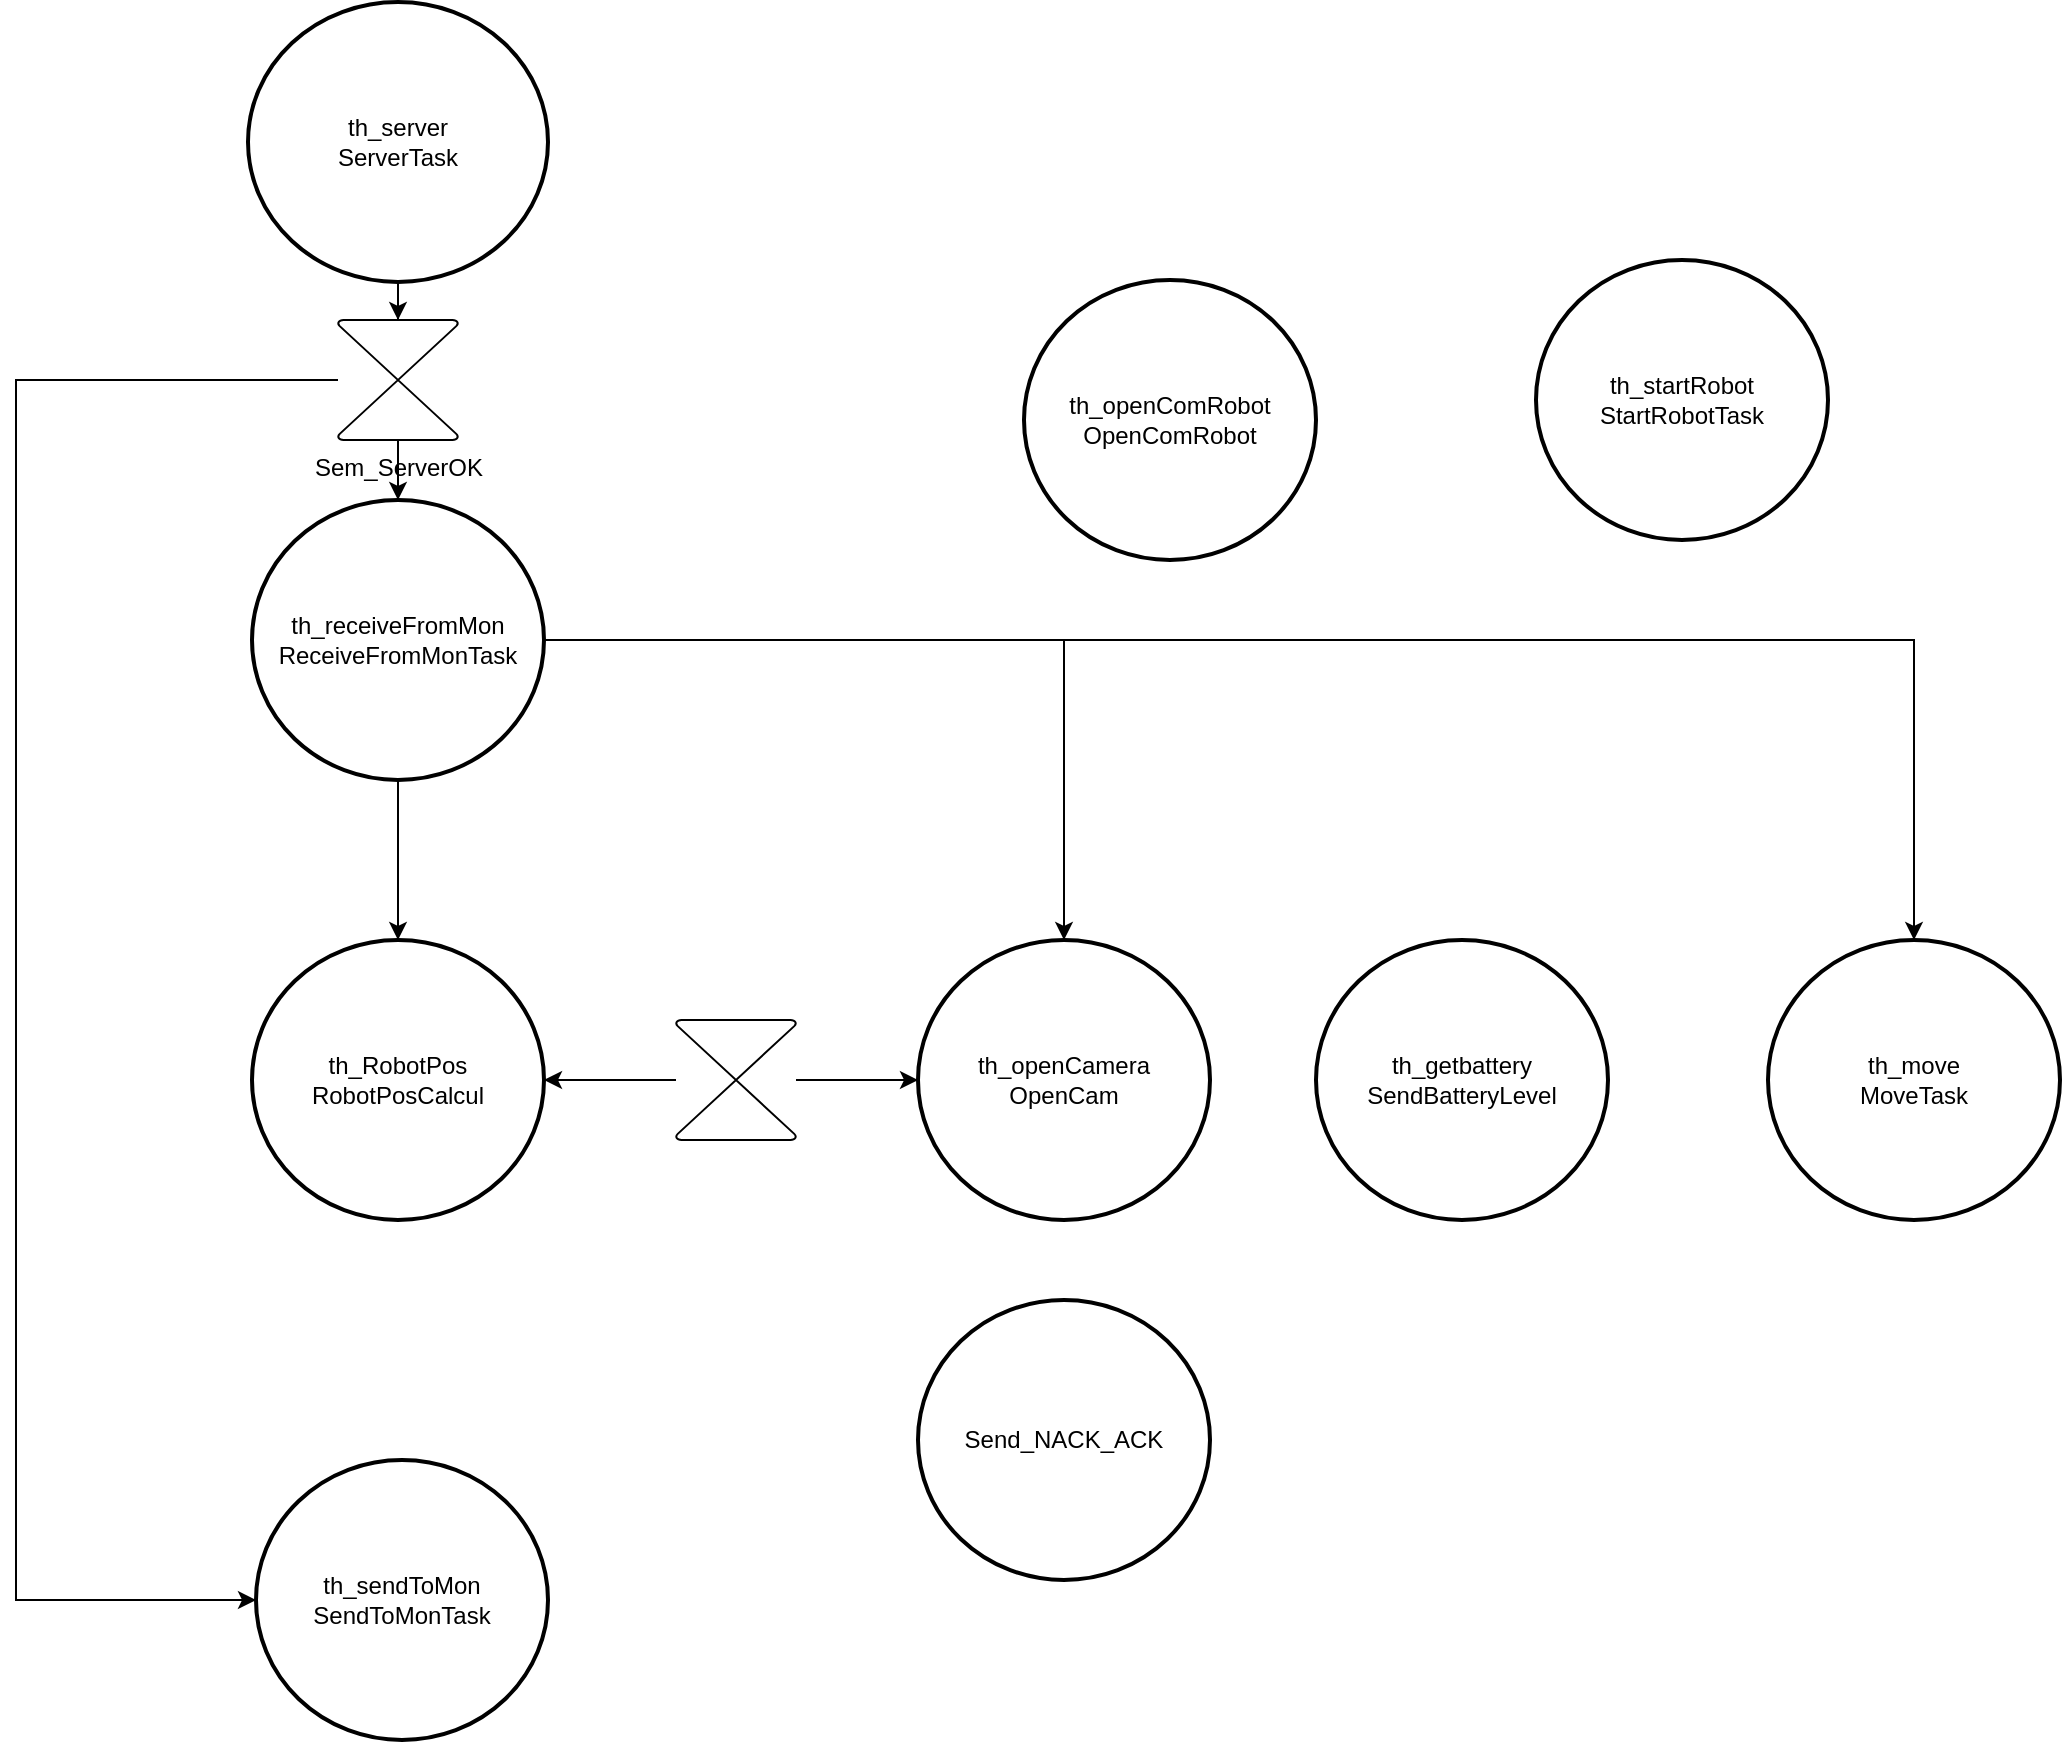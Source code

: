 <mxfile version="26.2.9">
  <diagram name="Page-1" id="iRX-Zw3rXRFVKdlmw2_z">
    <mxGraphModel dx="1190" dy="1812" grid="1" gridSize="10" guides="1" tooltips="1" connect="1" arrows="1" fold="1" page="1" pageScale="1" pageWidth="827" pageHeight="1169" math="0" shadow="0">
      <root>
        <mxCell id="0" />
        <mxCell id="1" parent="0" />
        <mxCell id="-x2ui8f0OP5rvinT5ZCn-2" value="&lt;div&gt;&lt;div&gt;th_sendToMon&lt;/div&gt;&lt;/div&gt;&lt;div&gt;SendToMonTask&lt;/div&gt;" style="strokeWidth=2;html=1;shape=mxgraph.flowchart.start_2;whiteSpace=wrap;" vertex="1" parent="1">
          <mxGeometry x="350" y="580" width="146" height="140" as="geometry" />
        </mxCell>
        <mxCell id="-x2ui8f0OP5rvinT5ZCn-36" style="edgeStyle=orthogonalEdgeStyle;rounded=0;orthogonalLoop=1;jettySize=auto;html=1;" edge="1" parent="1" source="-x2ui8f0OP5rvinT5ZCn-3" target="-x2ui8f0OP5rvinT5ZCn-14">
          <mxGeometry relative="1" as="geometry" />
        </mxCell>
        <mxCell id="-x2ui8f0OP5rvinT5ZCn-3" value="th_receiveFromMon&lt;br&gt;&lt;div&gt;ReceiveFromMonTask&lt;/div&gt;" style="strokeWidth=2;html=1;shape=mxgraph.flowchart.start_2;whiteSpace=wrap;" vertex="1" parent="1">
          <mxGeometry x="348" y="100" width="146" height="140" as="geometry" />
        </mxCell>
        <mxCell id="-x2ui8f0OP5rvinT5ZCn-5" value="th_openComRobot&lt;br&gt;&lt;div&gt;OpenComRobot&lt;/div&gt;" style="strokeWidth=2;html=1;shape=mxgraph.flowchart.start_2;whiteSpace=wrap;" vertex="1" parent="1">
          <mxGeometry x="734" y="-10" width="146" height="140" as="geometry" />
        </mxCell>
        <mxCell id="-x2ui8f0OP5rvinT5ZCn-42" value="" style="edgeStyle=orthogonalEdgeStyle;rounded=0;orthogonalLoop=1;jettySize=auto;html=1;" edge="1" parent="1" source="-x2ui8f0OP5rvinT5ZCn-1" target="-x2ui8f0OP5rvinT5ZCn-41">
          <mxGeometry relative="1" as="geometry" />
        </mxCell>
        <mxCell id="-x2ui8f0OP5rvinT5ZCn-1" value="th_server&lt;br&gt;&lt;div&gt;ServerTask&lt;/div&gt;" style="strokeWidth=2;html=1;shape=mxgraph.flowchart.start_2;whiteSpace=wrap;" vertex="1" parent="1">
          <mxGeometry x="346" y="-149" width="150" height="140" as="geometry" />
        </mxCell>
        <mxCell id="-x2ui8f0OP5rvinT5ZCn-8" value="&lt;div&gt;th_startRobot&lt;br&gt;&lt;/div&gt;&lt;div&gt;StartRobotTask&lt;/div&gt;" style="strokeWidth=2;html=1;shape=mxgraph.flowchart.start_2;whiteSpace=wrap;" vertex="1" parent="1">
          <mxGeometry x="990" y="-20" width="146" height="140" as="geometry" />
        </mxCell>
        <mxCell id="-x2ui8f0OP5rvinT5ZCn-10" value="&lt;div&gt;th_move&lt;br&gt;&lt;/div&gt;&lt;div&gt;MoveTask&lt;/div&gt;" style="strokeWidth=2;html=1;shape=mxgraph.flowchart.start_2;whiteSpace=wrap;" vertex="1" parent="1">
          <mxGeometry x="1106" y="320" width="146" height="140" as="geometry" />
        </mxCell>
        <mxCell id="-x2ui8f0OP5rvinT5ZCn-12" value="th_getbattery&lt;br&gt;&lt;div&gt;SendBatteryLevel&lt;/div&gt;" style="strokeWidth=2;html=1;shape=mxgraph.flowchart.start_2;whiteSpace=wrap;" vertex="1" parent="1">
          <mxGeometry x="880" y="320" width="146" height="140" as="geometry" />
        </mxCell>
        <mxCell id="-x2ui8f0OP5rvinT5ZCn-14" value="th_openCamera&lt;br&gt;&lt;div&gt;OpenCam&lt;/div&gt;" style="strokeWidth=2;html=1;shape=mxgraph.flowchart.start_2;whiteSpace=wrap;" vertex="1" parent="1">
          <mxGeometry x="681" y="320" width="146" height="140" as="geometry" />
        </mxCell>
        <mxCell id="-x2ui8f0OP5rvinT5ZCn-16" value="th_RobotPos&lt;br&gt;&lt;div&gt;RobotPosCalcul&lt;/div&gt;" style="strokeWidth=2;html=1;shape=mxgraph.flowchart.start_2;whiteSpace=wrap;" vertex="1" parent="1">
          <mxGeometry x="348" y="320" width="146" height="140" as="geometry" />
        </mxCell>
        <mxCell id="-x2ui8f0OP5rvinT5ZCn-18" value="Send_NACK_ACK" style="strokeWidth=2;html=1;shape=mxgraph.flowchart.start_2;whiteSpace=wrap;" vertex="1" parent="1">
          <mxGeometry x="681" y="500" width="146" height="140" as="geometry" />
        </mxCell>
        <mxCell id="-x2ui8f0OP5rvinT5ZCn-35" value="" style="edgeStyle=orthogonalEdgeStyle;rounded=0;orthogonalLoop=1;jettySize=auto;html=1;" edge="1" parent="1" source="-x2ui8f0OP5rvinT5ZCn-24" target="-x2ui8f0OP5rvinT5ZCn-16">
          <mxGeometry relative="1" as="geometry" />
        </mxCell>
        <mxCell id="-x2ui8f0OP5rvinT5ZCn-24" value="" style="verticalLabelPosition=bottom;verticalAlign=top;html=1;shape=mxgraph.flowchart.collate;" vertex="1" parent="1">
          <mxGeometry x="560" y="360" width="60" height="60" as="geometry" />
        </mxCell>
        <mxCell id="-x2ui8f0OP5rvinT5ZCn-30" style="edgeStyle=orthogonalEdgeStyle;rounded=0;orthogonalLoop=1;jettySize=auto;html=1;" edge="1" parent="1" source="-x2ui8f0OP5rvinT5ZCn-24" target="-x2ui8f0OP5rvinT5ZCn-14">
          <mxGeometry relative="1" as="geometry" />
        </mxCell>
        <mxCell id="-x2ui8f0OP5rvinT5ZCn-31" style="edgeStyle=orthogonalEdgeStyle;rounded=0;orthogonalLoop=1;jettySize=auto;html=1;entryX=0.5;entryY=0;entryDx=0;entryDy=0;entryPerimeter=0;" edge="1" parent="1" source="-x2ui8f0OP5rvinT5ZCn-3" target="-x2ui8f0OP5rvinT5ZCn-16">
          <mxGeometry relative="1" as="geometry" />
        </mxCell>
        <mxCell id="-x2ui8f0OP5rvinT5ZCn-37" style="edgeStyle=orthogonalEdgeStyle;rounded=0;orthogonalLoop=1;jettySize=auto;html=1;entryX=0.5;entryY=0;entryDx=0;entryDy=0;entryPerimeter=0;" edge="1" parent="1" source="-x2ui8f0OP5rvinT5ZCn-3" target="-x2ui8f0OP5rvinT5ZCn-10">
          <mxGeometry relative="1" as="geometry" />
        </mxCell>
        <mxCell id="-x2ui8f0OP5rvinT5ZCn-43" value="" style="edgeStyle=orthogonalEdgeStyle;rounded=0;orthogonalLoop=1;jettySize=auto;html=1;" edge="1" parent="1" source="-x2ui8f0OP5rvinT5ZCn-41" target="-x2ui8f0OP5rvinT5ZCn-3">
          <mxGeometry relative="1" as="geometry" />
        </mxCell>
        <mxCell id="-x2ui8f0OP5rvinT5ZCn-44" style="edgeStyle=orthogonalEdgeStyle;rounded=0;orthogonalLoop=1;jettySize=auto;html=1;entryX=0;entryY=0.5;entryDx=0;entryDy=0;entryPerimeter=0;" edge="1" parent="1" source="-x2ui8f0OP5rvinT5ZCn-41" target="-x2ui8f0OP5rvinT5ZCn-2">
          <mxGeometry relative="1" as="geometry">
            <mxPoint x="270" y="320" as="targetPoint" />
            <Array as="points">
              <mxPoint x="230" y="40" />
              <mxPoint x="230" y="650" />
            </Array>
          </mxGeometry>
        </mxCell>
        <mxCell id="-x2ui8f0OP5rvinT5ZCn-41" value="&lt;div&gt;Sem_ServerOK&lt;/div&gt;" style="verticalLabelPosition=bottom;verticalAlign=top;html=1;shape=mxgraph.flowchart.collate;rotation=0;" vertex="1" parent="1">
          <mxGeometry x="391" y="10" width="60" height="60" as="geometry" />
        </mxCell>
      </root>
    </mxGraphModel>
  </diagram>
</mxfile>
